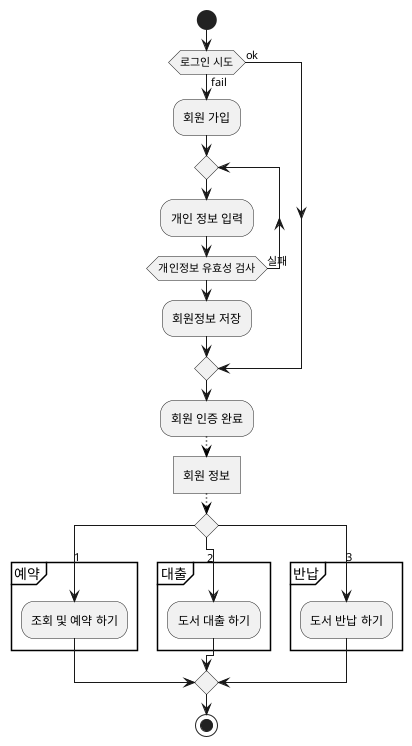 
@startuml

start

if (로그인 시도) then (ok)
else (fail)
    :회원 가입;
    repeat
        :개인 정보 입력;
    repeat while(개인정보 유효성 검사) is(실패)
        :회원정보 저장;
endif
:회원 인증 완료;
-[#black,dotted]->
:회원 정보; <<task>>
-[#black,dotted]->
switch ()
case (1)
    partition 예약 {
        :조회 및 예약 하기;
    }
case (2)
    partition 대출 {
        :도서 대출 하기;
    }
case (3)
    partition 반납 {
        :도서 반납 하기;
    }
endswitch
stop

@enduml